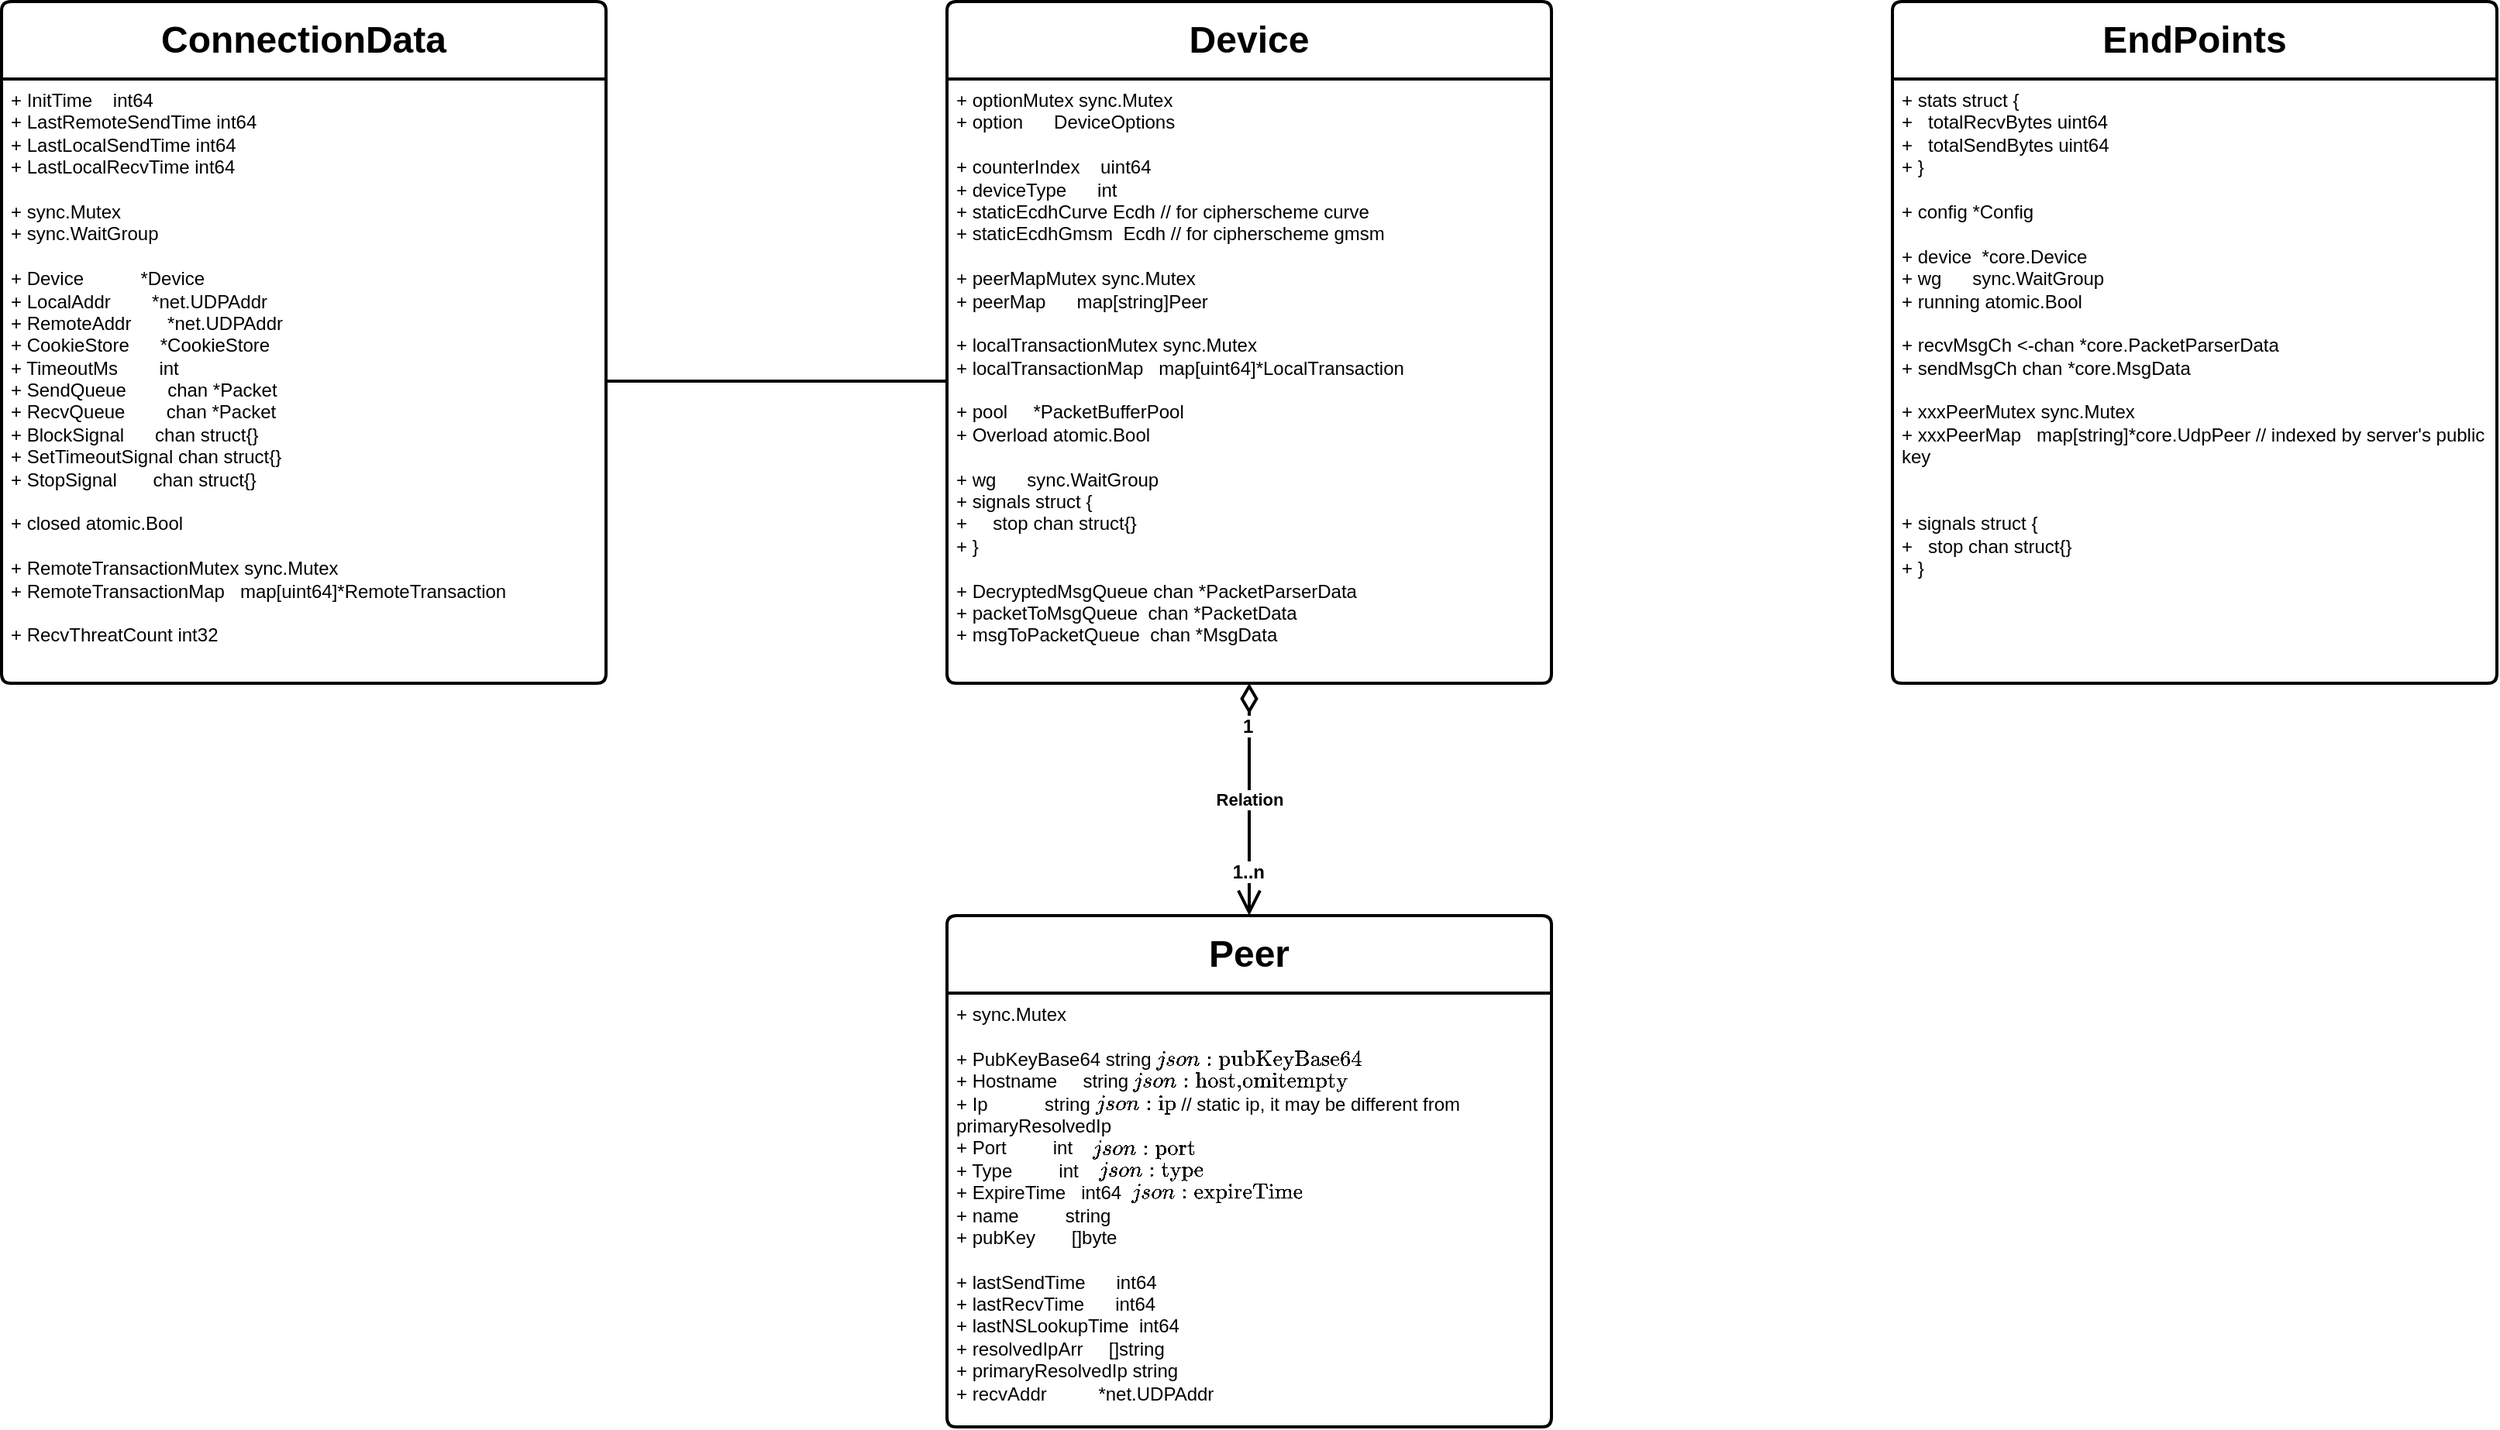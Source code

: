 <mxfile version="27.1.4">
  <diagram name="existing architectrure" id="fGJeN8V92Lidl0LPt1Ot">
    <mxGraphModel dx="1828" dy="1007" grid="1" gridSize="10" guides="1" tooltips="1" connect="1" arrows="1" fold="1" page="1" pageScale="1" pageWidth="4681" pageHeight="3300" math="0" shadow="0">
      <root>
        <mxCell id="0" />
        <mxCell id="1" parent="0" />
        <mxCell id="aG8UcZv4t0vJflEihgxj-1" value="&lt;b&gt;&lt;font style=&quot;font-size: 24px;&quot;&gt;ConnectionData&lt;/font&gt;&lt;/b&gt;" style="swimlane;childLayout=stackLayout;horizontal=1;startSize=50;horizontalStack=0;rounded=1;fontSize=14;fontStyle=0;strokeWidth=2;resizeParent=0;resizeLast=1;shadow=0;dashed=0;align=center;arcSize=4;whiteSpace=wrap;html=1;" parent="1" vertex="1">
          <mxGeometry x="370" y="250" width="390" height="440" as="geometry" />
        </mxCell>
        <mxCell id="aG8UcZv4t0vJflEihgxj-2" value="&lt;font style=&quot;font-size: 12px;&quot;&gt;+ InitTime&amp;nbsp; &amp;nbsp; int64&lt;br&gt;+ LastRemoteSendTime int64&lt;br&gt;+ LastLocalSendTime int64&lt;/font&gt;&lt;div&gt;&lt;font style=&quot;font-size: 12px;&quot;&gt;+ LastLocalRecvTime int64&lt;/font&gt;&lt;/div&gt;&lt;div&gt;&lt;font style=&quot;font-size: 12px;&quot;&gt;&lt;br&gt;&lt;/font&gt;&lt;/div&gt;&lt;div&gt;&lt;font style=&quot;&quot;&gt;&lt;div style=&quot;&quot;&gt;+ sync.Mutex&lt;/div&gt;&lt;div style=&quot;&quot;&gt;+ sync.WaitGroup&lt;/div&gt;&lt;div style=&quot;&quot;&gt;&lt;br&gt;&lt;/div&gt;&lt;div style=&quot;&quot;&gt;+ Device&amp;nbsp; &amp;nbsp; &amp;nbsp; &amp;nbsp; &amp;nbsp; &amp;nbsp;*Device&lt;/div&gt;&lt;div style=&quot;&quot;&gt;+ LocalAddr&amp;nbsp; &amp;nbsp; &amp;nbsp; &amp;nbsp; *net.UDPAddr&lt;/div&gt;&lt;div style=&quot;&quot;&gt;+ RemoteAddr&amp;nbsp; &amp;nbsp; &amp;nbsp; &amp;nbsp;*net.UDPAddr&lt;/div&gt;&lt;div style=&quot;&quot;&gt;+ CookieStore&amp;nbsp; &amp;nbsp; &amp;nbsp; *CookieStore&lt;/div&gt;&lt;div style=&quot;&quot;&gt;+ TimeoutMs&amp;nbsp; &amp;nbsp; &amp;nbsp; &amp;nbsp; int&lt;/div&gt;&lt;div style=&quot;&quot;&gt;+ SendQueue&amp;nbsp; &amp;nbsp; &amp;nbsp; &amp;nbsp; chan *Packet&lt;/div&gt;&lt;div style=&quot;&quot;&gt;+ RecvQueue&amp;nbsp; &amp;nbsp; &amp;nbsp; &amp;nbsp; chan *Packet&lt;/div&gt;&lt;div style=&quot;&quot;&gt;+ BlockSignal&amp;nbsp; &amp;nbsp; &amp;nbsp; chan struct{}&lt;/div&gt;&lt;div style=&quot;&quot;&gt;+ SetTimeoutSignal chan struct{}&lt;/div&gt;&lt;div style=&quot;&quot;&gt;+ StopSignal&amp;nbsp; &amp;nbsp; &amp;nbsp; &amp;nbsp;chan struct{}&lt;/div&gt;&lt;div style=&quot;&quot;&gt;&lt;br&gt;&lt;/div&gt;&lt;div style=&quot;&quot;&gt;+ closed atomic.Bool&lt;/div&gt;&lt;div style=&quot;&quot;&gt;&lt;br&gt;&lt;/div&gt;&lt;div style=&quot;&quot;&gt;+ RemoteTransactionMutex sync.Mutex&lt;/div&gt;&lt;div style=&quot;&quot;&gt;+ RemoteTransactionMap&amp;nbsp; &amp;nbsp;map[uint64]*RemoteTransaction&lt;/div&gt;&lt;div style=&quot;&quot;&gt;&lt;br&gt;&lt;/div&gt;&lt;div style=&quot;&quot;&gt;+ RecvThreatCount int32&lt;/div&gt;&lt;/font&gt;&lt;/div&gt;" style="align=left;strokeColor=none;fillColor=none;spacingLeft=4;spacingRight=4;fontSize=12;verticalAlign=top;resizable=0;rotatable=0;part=1;html=1;whiteSpace=wrap;" parent="aG8UcZv4t0vJflEihgxj-1" vertex="1">
          <mxGeometry y="50" width="390" height="390" as="geometry" />
        </mxCell>
        <mxCell id="dzqzgqo6WXaDwN_nYjMx-5" value="&lt;b&gt;&lt;font style=&quot;font-size: 24px;&quot;&gt;Device&lt;/font&gt;&lt;/b&gt;" style="swimlane;childLayout=stackLayout;horizontal=1;startSize=50;horizontalStack=0;rounded=1;fontSize=14;fontStyle=0;strokeWidth=2;resizeParent=0;resizeLast=1;shadow=0;dashed=0;align=center;arcSize=4;whiteSpace=wrap;html=1;" vertex="1" parent="1">
          <mxGeometry x="980" y="250" width="390" height="440" as="geometry" />
        </mxCell>
        <mxCell id="dzqzgqo6WXaDwN_nYjMx-6" value="&lt;div&gt;+ optionMutex sync.Mutex&lt;/div&gt;&lt;div&gt;+ option&amp;nbsp; &amp;nbsp; &amp;nbsp; DeviceOptions&lt;/div&gt;&lt;div&gt;&lt;br&gt;&lt;/div&gt;&lt;div&gt;+ counterIndex&amp;nbsp; &amp;nbsp; uint64&lt;/div&gt;&lt;div&gt;+ deviceType&amp;nbsp; &amp;nbsp; &amp;nbsp; int&lt;/div&gt;&lt;div&gt;+ staticEcdhCurve Ecdh // for cipherscheme curve&lt;/div&gt;&lt;div&gt;+ staticEcdhGmsm&amp;nbsp; Ecdh // for cipherscheme gmsm&lt;/div&gt;&lt;div&gt;&lt;br&gt;&lt;/div&gt;&lt;div&gt;+ peerMapMutex sync.Mutex&lt;/div&gt;&lt;div&gt;+ peerMap&amp;nbsp; &amp;nbsp; &amp;nbsp; map[string]Peer&lt;/div&gt;&lt;div&gt;&lt;br&gt;&lt;/div&gt;&lt;div&gt;+ localTransactionMutex sync.Mutex&lt;/div&gt;&lt;div&gt;+ localTransactionMap&amp;nbsp; &amp;nbsp;map[uint64]*LocalTransaction&lt;/div&gt;&lt;div&gt;&lt;br&gt;&lt;/div&gt;&lt;div&gt;+ pool&amp;nbsp; &amp;nbsp; &amp;nbsp;*PacketBufferPool&lt;/div&gt;&lt;div&gt;+ Overload atomic.Bool&lt;/div&gt;&lt;div&gt;&lt;br&gt;&lt;/div&gt;&lt;div&gt;+ wg&amp;nbsp; &amp;nbsp; &amp;nbsp; sync.WaitGroup&lt;/div&gt;&lt;div&gt;+ signals struct {&lt;/div&gt;&lt;div&gt;+&amp;nbsp; &amp;nbsp; &amp;nbsp;stop chan struct{}&lt;/div&gt;&lt;div&gt;+ }&lt;/div&gt;&lt;div&gt;&lt;br&gt;&lt;/div&gt;&lt;div&gt;+ DecryptedMsgQueue chan *PacketParserData&lt;/div&gt;&lt;div&gt;+ packetToMsgQueue&amp;nbsp; chan *PacketData&lt;/div&gt;&lt;div&gt;+ msgToPacketQueue&amp;nbsp; chan *MsgData&lt;/div&gt;" style="align=left;strokeColor=none;fillColor=none;spacingLeft=4;spacingRight=4;fontSize=12;verticalAlign=top;resizable=0;rotatable=0;part=1;html=1;whiteSpace=wrap;" vertex="1" parent="dzqzgqo6WXaDwN_nYjMx-5">
          <mxGeometry y="50" width="390" height="390" as="geometry" />
        </mxCell>
        <mxCell id="dzqzgqo6WXaDwN_nYjMx-7" value="&lt;b&gt;&lt;font style=&quot;font-size: 24px;&quot;&gt;Peer&lt;/font&gt;&lt;/b&gt;" style="swimlane;childLayout=stackLayout;horizontal=1;startSize=50;horizontalStack=0;rounded=1;fontSize=14;fontStyle=0;strokeWidth=2;resizeParent=0;resizeLast=1;shadow=0;dashed=0;align=center;arcSize=4;whiteSpace=wrap;html=1;" vertex="1" parent="1">
          <mxGeometry x="980" y="840" width="390" height="330" as="geometry" />
        </mxCell>
        <mxCell id="dzqzgqo6WXaDwN_nYjMx-8" value="&lt;div&gt;+ sync.Mutex&lt;/div&gt;&lt;div&gt;&lt;br&gt;&lt;/div&gt;&lt;div&gt;+ PubKeyBase64 string `json:&quot;pubKeyBase64&quot;`&lt;/div&gt;&lt;div&gt;+ Hostname&amp;nbsp; &amp;nbsp; &amp;nbsp;string `json:&quot;host,omitempty&quot;`&lt;/div&gt;&lt;div&gt;+ Ip&amp;nbsp; &amp;nbsp; &amp;nbsp; &amp;nbsp; &amp;nbsp; &amp;nbsp;string `json:&quot;ip&quot;` // static ip, it may be different from primaryResolvedIp&lt;/div&gt;&lt;div&gt;+ Port&amp;nbsp; &amp;nbsp; &amp;nbsp; &amp;nbsp; &amp;nbsp;int&amp;nbsp; &amp;nbsp; `json:&quot;port&quot;`&lt;/div&gt;&lt;div&gt;+ Type&amp;nbsp; &amp;nbsp; &amp;nbsp; &amp;nbsp; &amp;nbsp;int&amp;nbsp; &amp;nbsp; `json:&quot;type&quot;`&lt;/div&gt;&lt;div&gt;+ ExpireTime&amp;nbsp; &amp;nbsp;int64&amp;nbsp; `json:&quot;expireTime&quot;`&lt;/div&gt;&lt;div&gt;+ name&amp;nbsp; &amp;nbsp; &amp;nbsp; &amp;nbsp; &amp;nbsp;string&lt;/div&gt;&lt;div&gt;+ pubKey&amp;nbsp; &amp;nbsp; &amp;nbsp; &amp;nbsp;[]byte&lt;/div&gt;&lt;div&gt;&lt;br&gt;&lt;/div&gt;&lt;div&gt;+ lastSendTime&amp;nbsp; &amp;nbsp; &amp;nbsp; int64&lt;/div&gt;&lt;div&gt;+ lastRecvTime&amp;nbsp; &amp;nbsp; &amp;nbsp; int64&lt;/div&gt;&lt;div&gt;+ lastNSLookupTime&amp;nbsp; int64&lt;/div&gt;&lt;div&gt;+ resolvedIpArr&amp;nbsp; &amp;nbsp; &amp;nbsp;[]string&lt;/div&gt;&lt;div&gt;+ primaryResolvedIp string&lt;/div&gt;&lt;div&gt;+ recvAddr&amp;nbsp; &amp;nbsp; &amp;nbsp; &amp;nbsp; &amp;nbsp; *net.UDPAddr&lt;/div&gt;" style="align=left;strokeColor=none;fillColor=none;spacingLeft=4;spacingRight=4;fontSize=12;verticalAlign=top;resizable=0;rotatable=0;part=1;html=1;whiteSpace=wrap;" vertex="1" parent="dzqzgqo6WXaDwN_nYjMx-7">
          <mxGeometry y="50" width="390" height="280" as="geometry" />
        </mxCell>
        <mxCell id="dzqzgqo6WXaDwN_nYjMx-15" value="&lt;b&gt;Relation&lt;/b&gt;" style="endArrow=open;html=1;endSize=12;startArrow=diamondThin;startSize=14;startFill=0;edgeStyle=orthogonalEdgeStyle;rounded=0;entryX=0.5;entryY=0;entryDx=0;entryDy=0;exitX=0.5;exitY=1;exitDx=0;exitDy=0;strokeWidth=2;" edge="1" parent="1" source="dzqzgqo6WXaDwN_nYjMx-6" target="dzqzgqo6WXaDwN_nYjMx-7">
          <mxGeometry relative="1" as="geometry">
            <mxPoint x="810" y="570" as="sourcePoint" />
            <mxPoint x="970" y="570" as="targetPoint" />
          </mxGeometry>
        </mxCell>
        <mxCell id="dzqzgqo6WXaDwN_nYjMx-16" value="&lt;b&gt;&lt;font style=&quot;font-size: 12px;&quot;&gt;1&lt;/font&gt;&lt;/b&gt;" style="edgeLabel;resizable=0;html=1;align=left;verticalAlign=top;" connectable="0" vertex="1" parent="dzqzgqo6WXaDwN_nYjMx-15">
          <mxGeometry x="-1" relative="1" as="geometry">
            <mxPoint x="-6" y="14" as="offset" />
          </mxGeometry>
        </mxCell>
        <mxCell id="dzqzgqo6WXaDwN_nYjMx-17" value="&lt;font style=&quot;font-size: 12px;&quot;&gt;&lt;b&gt;1..n&lt;/b&gt;&lt;/font&gt;" style="edgeLabel;resizable=0;html=1;align=right;verticalAlign=top;" connectable="0" vertex="1" parent="dzqzgqo6WXaDwN_nYjMx-15">
          <mxGeometry x="1" relative="1" as="geometry">
            <mxPoint x="10" y="-42" as="offset" />
          </mxGeometry>
        </mxCell>
        <mxCell id="dzqzgqo6WXaDwN_nYjMx-19" value="&lt;span style=&quot;font-size: 24px;&quot;&gt;&lt;b&gt;EndPoints&lt;/b&gt;&lt;/span&gt;" style="swimlane;childLayout=stackLayout;horizontal=1;startSize=50;horizontalStack=0;rounded=1;fontSize=14;fontStyle=0;strokeWidth=2;resizeParent=0;resizeLast=1;shadow=0;dashed=0;align=center;arcSize=4;whiteSpace=wrap;html=1;" vertex="1" parent="1">
          <mxGeometry x="1590" y="250" width="390" height="440" as="geometry" />
        </mxCell>
        <mxCell id="dzqzgqo6WXaDwN_nYjMx-20" value="&lt;div&gt;+ stats struct {&lt;/div&gt;&lt;div&gt;+&amp;nbsp; &amp;nbsp;totalRecvBytes uint64&lt;/div&gt;&lt;div&gt;+&amp;nbsp; &amp;nbsp;totalSendBytes uint64&lt;/div&gt;&lt;div&gt;+ }&lt;/div&gt;&lt;div&gt;&lt;br&gt;&lt;/div&gt;&lt;div&gt;+ config *Config&lt;/div&gt;&lt;div&gt;&lt;br&gt;&lt;/div&gt;&lt;div&gt;+ device&amp;nbsp; *core.Device&lt;/div&gt;&lt;div&gt;+ wg&amp;nbsp; &amp;nbsp; &amp;nbsp; sync.WaitGroup&lt;/div&gt;&lt;div&gt;+ running atomic.Bool&lt;/div&gt;&lt;div&gt;&lt;br&gt;&lt;/div&gt;&lt;div&gt;+ recvMsgCh &amp;lt;-chan *core.PacketParserData&lt;/div&gt;&lt;div&gt;+ sendMsgCh chan *core.MsgData&lt;/div&gt;&lt;div&gt;&lt;br&gt;&lt;/div&gt;&lt;div&gt;+ xxxPeerMutex sync.Mutex&lt;/div&gt;&lt;div&gt;+ xxxPeerMap&amp;nbsp; &amp;nbsp;map[string]*core.UdpPeer // indexed by server&#39;s public key&lt;/div&gt;&lt;div&gt;&lt;br&gt;&lt;/div&gt;&lt;div&gt;&lt;br&gt;&lt;/div&gt;&lt;div&gt;+ signals struct {&lt;/div&gt;&lt;div&gt;+&amp;nbsp; &amp;nbsp;stop chan struct{}&lt;/div&gt;&lt;div&gt;+ }&lt;/div&gt;" style="align=left;strokeColor=none;fillColor=none;spacingLeft=4;spacingRight=4;fontSize=12;verticalAlign=top;resizable=0;rotatable=0;part=1;html=1;whiteSpace=wrap;" vertex="1" parent="dzqzgqo6WXaDwN_nYjMx-19">
          <mxGeometry y="50" width="390" height="390" as="geometry" />
        </mxCell>
        <mxCell id="dzqzgqo6WXaDwN_nYjMx-23" value="" style="endArrow=none;html=1;edgeStyle=orthogonalEdgeStyle;rounded=0;entryX=0;entryY=0.5;entryDx=0;entryDy=0;exitX=1;exitY=0.5;exitDx=0;exitDy=0;strokeWidth=2;" edge="1" parent="1" source="aG8UcZv4t0vJflEihgxj-2" target="dzqzgqo6WXaDwN_nYjMx-6">
          <mxGeometry relative="1" as="geometry">
            <mxPoint x="800" y="480" as="sourcePoint" />
            <mxPoint x="960" y="480" as="targetPoint" />
          </mxGeometry>
        </mxCell>
      </root>
    </mxGraphModel>
  </diagram>
</mxfile>
